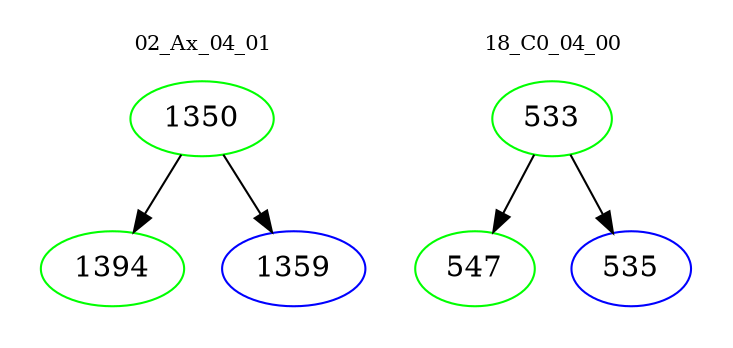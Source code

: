 digraph{
subgraph cluster_0 {
color = white
label = "02_Ax_04_01";
fontsize=10;
T0_1350 [label="1350", color="green"]
T0_1350 -> T0_1394 [color="black"]
T0_1394 [label="1394", color="green"]
T0_1350 -> T0_1359 [color="black"]
T0_1359 [label="1359", color="blue"]
}
subgraph cluster_1 {
color = white
label = "18_C0_04_00";
fontsize=10;
T1_533 [label="533", color="green"]
T1_533 -> T1_547 [color="black"]
T1_547 [label="547", color="green"]
T1_533 -> T1_535 [color="black"]
T1_535 [label="535", color="blue"]
}
}
